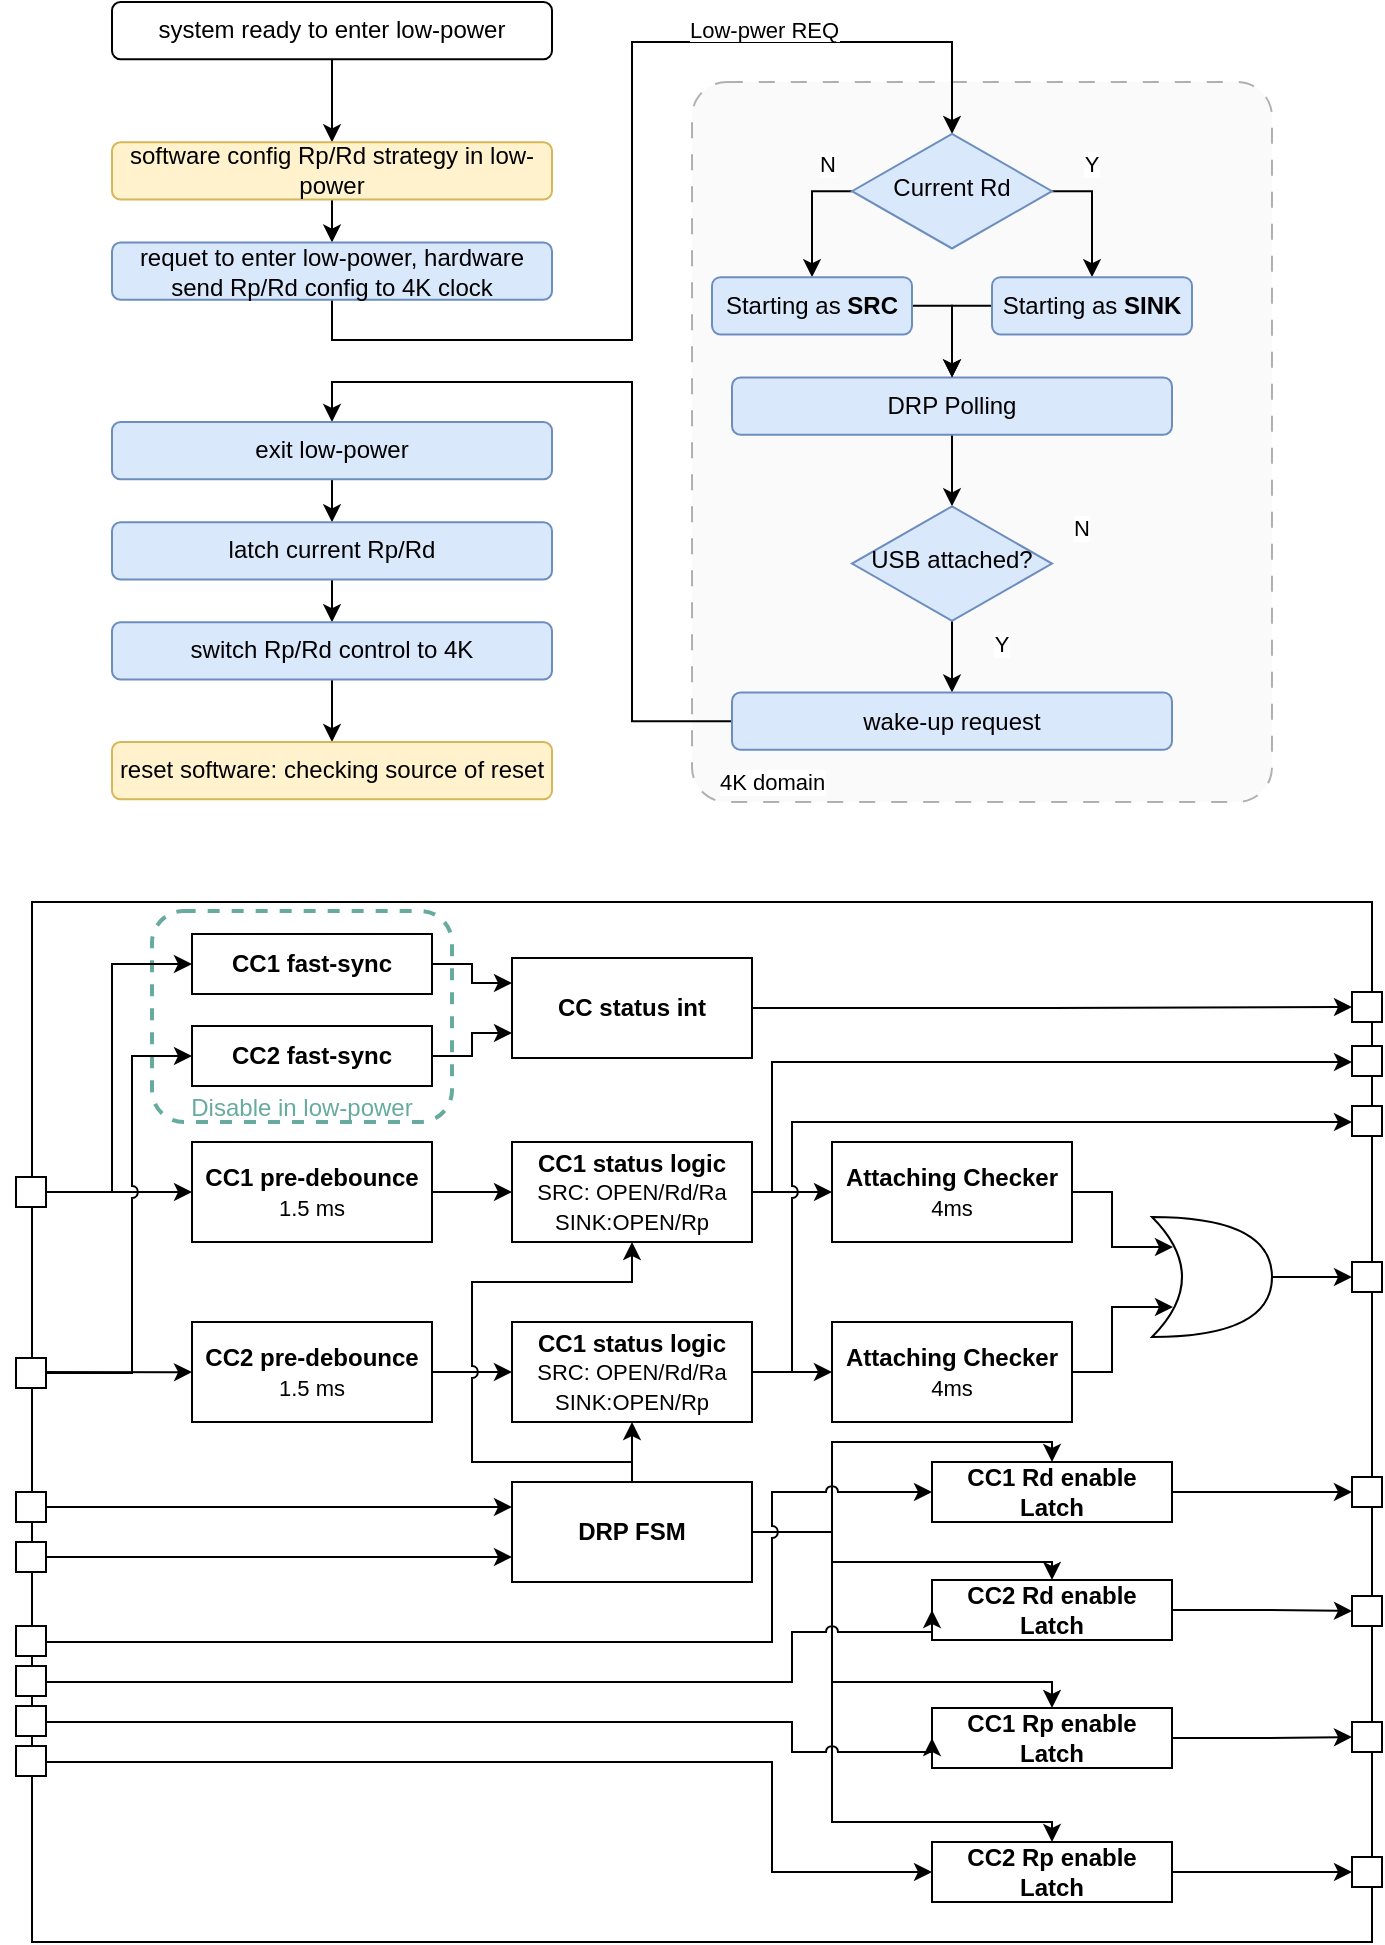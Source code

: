 <mxfile version="28.1.1">
  <diagram id="C5RBs43oDa-KdzZeNtuy" name="Page-1">
    <mxGraphModel dx="1097" dy="658" grid="1" gridSize="10" guides="1" tooltips="1" connect="1" arrows="1" fold="1" page="1" pageScale="1" pageWidth="827" pageHeight="1169" math="0" shadow="0">
      <root>
        <mxCell id="WIyWlLk6GJQsqaUBKTNV-0" />
        <mxCell id="WIyWlLk6GJQsqaUBKTNV-1" parent="WIyWlLk6GJQsqaUBKTNV-0" />
        <mxCell id="k-OjUfjaWByeUFr5w0yE-61" value="" style="rounded=0;whiteSpace=wrap;html=1;" vertex="1" parent="WIyWlLk6GJQsqaUBKTNV-1">
          <mxGeometry x="120" y="550" width="670" height="520" as="geometry" />
        </mxCell>
        <mxCell id="k-OjUfjaWByeUFr5w0yE-98" value="" style="rounded=1;whiteSpace=wrap;html=1;dashed=1;strokeColor=#67AB9F;fontColor=#67AB9F;strokeWidth=2;" vertex="1" parent="WIyWlLk6GJQsqaUBKTNV-1">
          <mxGeometry x="180" y="554.5" width="150" height="105.5" as="geometry" />
        </mxCell>
        <mxCell id="vN00l0qTzNNKVDD8UDj6-46" value="" style="rounded=1;whiteSpace=wrap;html=1;fontFamily=Helvetica;fontSize=11;labelBackgroundColor=default;arcSize=6;dashed=1;dashPattern=8 8;fillColor=#f5f5f5;strokeColor=#666666;fontColor=#333333;opacity=50;" parent="WIyWlLk6GJQsqaUBKTNV-1" vertex="1">
          <mxGeometry x="450" y="140" width="290" height="360" as="geometry" />
        </mxCell>
        <mxCell id="k-OjUfjaWByeUFr5w0yE-106" style="edgeStyle=orthogonalEdgeStyle;rounded=0;orthogonalLoop=1;jettySize=auto;html=1;exitX=0.5;exitY=1;exitDx=0;exitDy=0;entryX=0.5;entryY=0;entryDx=0;entryDy=0;" edge="1" parent="WIyWlLk6GJQsqaUBKTNV-1" source="WIyWlLk6GJQsqaUBKTNV-3" target="vN00l0qTzNNKVDD8UDj6-0">
          <mxGeometry relative="1" as="geometry" />
        </mxCell>
        <mxCell id="WIyWlLk6GJQsqaUBKTNV-3" value="system ready to enter low-power" style="rounded=1;whiteSpace=wrap;html=1;fontSize=12;glass=0;strokeWidth=1;shadow=0;" parent="WIyWlLk6GJQsqaUBKTNV-1" vertex="1">
          <mxGeometry x="160" y="100" width="220" height="28.649" as="geometry" />
        </mxCell>
        <mxCell id="k-OjUfjaWByeUFr5w0yE-107" style="edgeStyle=orthogonalEdgeStyle;rounded=0;orthogonalLoop=1;jettySize=auto;html=1;exitX=0.5;exitY=1;exitDx=0;exitDy=0;" edge="1" parent="WIyWlLk6GJQsqaUBKTNV-1" source="vN00l0qTzNNKVDD8UDj6-0" target="vN00l0qTzNNKVDD8UDj6-1">
          <mxGeometry relative="1" as="geometry" />
        </mxCell>
        <mxCell id="vN00l0qTzNNKVDD8UDj6-0" value="&lt;div&gt;software config Rp/Rd strategy in low-power&lt;/div&gt;" style="rounded=1;whiteSpace=wrap;html=1;fontSize=12;glass=0;strokeWidth=1;shadow=0;fillColor=#fff2cc;strokeColor=#d6b656;" parent="WIyWlLk6GJQsqaUBKTNV-1" vertex="1">
          <mxGeometry x="160" y="170.135" width="220" height="28.649" as="geometry" />
        </mxCell>
        <mxCell id="k-OjUfjaWByeUFr5w0yE-115" style="edgeStyle=orthogonalEdgeStyle;rounded=0;orthogonalLoop=1;jettySize=auto;html=1;exitX=0.5;exitY=1;exitDx=0;exitDy=0;entryX=0.5;entryY=0;entryDx=0;entryDy=0;" edge="1" parent="WIyWlLk6GJQsqaUBKTNV-1" source="vN00l0qTzNNKVDD8UDj6-1" target="k-OjUfjaWByeUFr5w0yE-0">
          <mxGeometry relative="1" as="geometry">
            <Array as="points">
              <mxPoint x="270" y="269" />
              <mxPoint x="420" y="269" />
              <mxPoint x="420" y="120" />
              <mxPoint x="580" y="120" />
            </Array>
          </mxGeometry>
        </mxCell>
        <mxCell id="vN00l0qTzNNKVDD8UDj6-1" value="&lt;div&gt;requet to enter low-power, hardware&lt;/div&gt;&lt;div&gt;send Rp/Rd config to 4K clock&lt;/div&gt;" style="rounded=1;whiteSpace=wrap;html=1;fontSize=12;glass=0;strokeWidth=1;shadow=0;fillColor=#dae8fc;strokeColor=#6c8ebf;" parent="WIyWlLk6GJQsqaUBKTNV-1" vertex="1">
          <mxGeometry x="160" y="220.27" width="220" height="28.649" as="geometry" />
        </mxCell>
        <mxCell id="k-OjUfjaWByeUFr5w0yE-108" style="edgeStyle=orthogonalEdgeStyle;rounded=0;orthogonalLoop=1;jettySize=auto;html=1;exitX=0.5;exitY=1;exitDx=0;exitDy=0;entryX=0.5;entryY=0;entryDx=0;entryDy=0;" edge="1" parent="WIyWlLk6GJQsqaUBKTNV-1" source="vN00l0qTzNNKVDD8UDj6-14" target="vN00l0qTzNNKVDD8UDj6-20">
          <mxGeometry relative="1" as="geometry" />
        </mxCell>
        <mxCell id="vN00l0qTzNNKVDD8UDj6-14" value="&lt;div&gt;DRP Polling&lt;/div&gt;" style="rounded=1;whiteSpace=wrap;html=1;fontSize=12;glass=0;strokeWidth=1;shadow=0;fillColor=#dae8fc;strokeColor=#6c8ebf;" parent="WIyWlLk6GJQsqaUBKTNV-1" vertex="1">
          <mxGeometry x="470" y="287.703" width="220" height="28.649" as="geometry" />
        </mxCell>
        <mxCell id="k-OjUfjaWByeUFr5w0yE-109" style="edgeStyle=orthogonalEdgeStyle;rounded=0;orthogonalLoop=1;jettySize=auto;html=1;exitX=0.5;exitY=1;exitDx=0;exitDy=0;" edge="1" parent="WIyWlLk6GJQsqaUBKTNV-1" source="vN00l0qTzNNKVDD8UDj6-20" target="vN00l0qTzNNKVDD8UDj6-29">
          <mxGeometry relative="1" as="geometry" />
        </mxCell>
        <mxCell id="vN00l0qTzNNKVDD8UDj6-20" value="USB attached?" style="rhombus;whiteSpace=wrap;html=1;shadow=0;fontFamily=Helvetica;fontSize=12;align=center;strokeWidth=1;spacing=6;spacingTop=-4;fillColor=#dae8fc;strokeColor=#6c8ebf;" parent="WIyWlLk6GJQsqaUBKTNV-1" vertex="1">
          <mxGeometry x="530" y="352.162" width="100" height="57.297" as="geometry" />
        </mxCell>
        <mxCell id="vN00l0qTzNNKVDD8UDj6-27" value="N" style="text;html=1;align=center;verticalAlign=middle;whiteSpace=wrap;rounded=0;fontFamily=Helvetica;fontSize=11;fontColor=default;labelBackgroundColor=default;" parent="WIyWlLk6GJQsqaUBKTNV-1" vertex="1">
          <mxGeometry x="630" y="352.164" width="30" height="21.486" as="geometry" />
        </mxCell>
        <mxCell id="vN00l0qTzNNKVDD8UDj6-28" value="Y" style="text;html=1;align=center;verticalAlign=middle;whiteSpace=wrap;rounded=0;fontFamily=Helvetica;fontSize=11;fontColor=default;labelBackgroundColor=default;" parent="WIyWlLk6GJQsqaUBKTNV-1" vertex="1">
          <mxGeometry x="590" y="410.109" width="30" height="21.486" as="geometry" />
        </mxCell>
        <mxCell id="k-OjUfjaWByeUFr5w0yE-116" style="edgeStyle=orthogonalEdgeStyle;rounded=0;orthogonalLoop=1;jettySize=auto;html=1;exitX=0;exitY=0.5;exitDx=0;exitDy=0;entryX=0.5;entryY=0;entryDx=0;entryDy=0;" edge="1" parent="WIyWlLk6GJQsqaUBKTNV-1" source="vN00l0qTzNNKVDD8UDj6-29" target="vN00l0qTzNNKVDD8UDj6-32">
          <mxGeometry relative="1" as="geometry">
            <Array as="points">
              <mxPoint x="420" y="460" />
              <mxPoint x="420" y="290" />
              <mxPoint x="270" y="290" />
            </Array>
          </mxGeometry>
        </mxCell>
        <mxCell id="vN00l0qTzNNKVDD8UDj6-29" value="wake-up request" style="rounded=1;whiteSpace=wrap;html=1;fontSize=12;glass=0;strokeWidth=1;shadow=0;fillColor=#dae8fc;strokeColor=#6c8ebf;" parent="WIyWlLk6GJQsqaUBKTNV-1" vertex="1">
          <mxGeometry x="470" y="445.27" width="220" height="28.649" as="geometry" />
        </mxCell>
        <mxCell id="k-OjUfjaWByeUFr5w0yE-104" style="edgeStyle=orthogonalEdgeStyle;rounded=0;orthogonalLoop=1;jettySize=auto;html=1;exitX=0.5;exitY=1;exitDx=0;exitDy=0;entryX=0.5;entryY=0;entryDx=0;entryDy=0;" edge="1" parent="WIyWlLk6GJQsqaUBKTNV-1" source="vN00l0qTzNNKVDD8UDj6-32" target="vN00l0qTzNNKVDD8UDj6-38">
          <mxGeometry relative="1" as="geometry" />
        </mxCell>
        <mxCell id="vN00l0qTzNNKVDD8UDj6-32" value="&lt;div&gt;exit low-power&lt;/div&gt;" style="rounded=1;whiteSpace=wrap;html=1;fontSize=12;glass=0;strokeWidth=1;shadow=0;fillColor=#dae8fc;strokeColor=#6c8ebf;" parent="WIyWlLk6GJQsqaUBKTNV-1" vertex="1">
          <mxGeometry x="160" y="310.0" width="220" height="28.649" as="geometry" />
        </mxCell>
        <mxCell id="k-OjUfjaWByeUFr5w0yE-100" style="edgeStyle=orthogonalEdgeStyle;rounded=0;orthogonalLoop=1;jettySize=auto;html=1;exitX=0.5;exitY=1;exitDx=0;exitDy=0;" edge="1" parent="WIyWlLk6GJQsqaUBKTNV-1" source="vN00l0qTzNNKVDD8UDj6-38" target="vN00l0qTzNNKVDD8UDj6-40">
          <mxGeometry relative="1" as="geometry" />
        </mxCell>
        <mxCell id="vN00l0qTzNNKVDD8UDj6-38" value="latch current Rp/Rd" style="rounded=1;whiteSpace=wrap;html=1;fontSize=12;glass=0;strokeWidth=1;shadow=0;fillColor=#dae8fc;strokeColor=#6c8ebf;" parent="WIyWlLk6GJQsqaUBKTNV-1" vertex="1">
          <mxGeometry x="160" y="360.135" width="220" height="28.649" as="geometry" />
        </mxCell>
        <mxCell id="k-OjUfjaWByeUFr5w0yE-105" style="edgeStyle=orthogonalEdgeStyle;rounded=0;orthogonalLoop=1;jettySize=auto;html=1;exitX=0.5;exitY=1;exitDx=0;exitDy=0;" edge="1" parent="WIyWlLk6GJQsqaUBKTNV-1" source="vN00l0qTzNNKVDD8UDj6-40" target="vN00l0qTzNNKVDD8UDj6-43">
          <mxGeometry relative="1" as="geometry" />
        </mxCell>
        <mxCell id="vN00l0qTzNNKVDD8UDj6-40" value="&lt;div&gt;switch Rp/Rd control to 4K&lt;/div&gt;" style="rounded=1;whiteSpace=wrap;html=1;fontSize=12;glass=0;strokeWidth=1;shadow=0;fillColor=#dae8fc;strokeColor=#6c8ebf;" parent="WIyWlLk6GJQsqaUBKTNV-1" vertex="1">
          <mxGeometry x="160" y="410.108" width="220" height="28.649" as="geometry" />
        </mxCell>
        <mxCell id="vN00l0qTzNNKVDD8UDj6-43" value="&lt;div&gt;reset software: checking source of reset&lt;/div&gt;" style="rounded=1;whiteSpace=wrap;html=1;fontSize=12;glass=0;strokeWidth=1;shadow=0;fillColor=#fff2cc;strokeColor=#d6b656;" parent="WIyWlLk6GJQsqaUBKTNV-1" vertex="1">
          <mxGeometry x="160" y="470.001" width="220" height="28.649" as="geometry" />
        </mxCell>
        <mxCell id="vN00l0qTzNNKVDD8UDj6-47" value="4K domain" style="text;html=1;align=left;verticalAlign=middle;whiteSpace=wrap;rounded=0;fontFamily=Helvetica;fontSize=11;fontColor=default;labelBackgroundColor=default;" parent="WIyWlLk6GJQsqaUBKTNV-1" vertex="1">
          <mxGeometry x="462" y="482.514" width="80" height="14.324" as="geometry" />
        </mxCell>
        <mxCell id="k-OjUfjaWByeUFr5w0yE-113" style="edgeStyle=orthogonalEdgeStyle;rounded=0;orthogonalLoop=1;jettySize=auto;html=1;exitX=0;exitY=0.5;exitDx=0;exitDy=0;entryX=0.5;entryY=0;entryDx=0;entryDy=0;" edge="1" parent="WIyWlLk6GJQsqaUBKTNV-1" source="k-OjUfjaWByeUFr5w0yE-0" target="k-OjUfjaWByeUFr5w0yE-1">
          <mxGeometry relative="1" as="geometry" />
        </mxCell>
        <mxCell id="k-OjUfjaWByeUFr5w0yE-114" style="edgeStyle=orthogonalEdgeStyle;rounded=0;orthogonalLoop=1;jettySize=auto;html=1;exitX=1;exitY=0.5;exitDx=0;exitDy=0;entryX=0.5;entryY=0;entryDx=0;entryDy=0;" edge="1" parent="WIyWlLk6GJQsqaUBKTNV-1" source="k-OjUfjaWByeUFr5w0yE-0" target="k-OjUfjaWByeUFr5w0yE-2">
          <mxGeometry relative="1" as="geometry" />
        </mxCell>
        <mxCell id="k-OjUfjaWByeUFr5w0yE-0" value="Current Rd" style="rhombus;whiteSpace=wrap;html=1;shadow=0;fontFamily=Helvetica;fontSize=12;align=center;strokeWidth=1;spacing=6;spacingTop=-4;fillColor=#dae8fc;strokeColor=#6c8ebf;" vertex="1" parent="WIyWlLk6GJQsqaUBKTNV-1">
          <mxGeometry x="530" y="165.942" width="100" height="57.297" as="geometry" />
        </mxCell>
        <mxCell id="k-OjUfjaWByeUFr5w0yE-110" style="edgeStyle=orthogonalEdgeStyle;rounded=0;orthogonalLoop=1;jettySize=auto;html=1;exitX=1;exitY=0.5;exitDx=0;exitDy=0;entryX=0.5;entryY=0;entryDx=0;entryDy=0;" edge="1" parent="WIyWlLk6GJQsqaUBKTNV-1" source="k-OjUfjaWByeUFr5w0yE-1" target="vN00l0qTzNNKVDD8UDj6-14">
          <mxGeometry relative="1" as="geometry" />
        </mxCell>
        <mxCell id="k-OjUfjaWByeUFr5w0yE-1" value="&lt;div&gt;Starting as&amp;nbsp;&lt;b&gt;SRC&lt;/b&gt;&lt;/div&gt;" style="rounded=1;whiteSpace=wrap;html=1;fontSize=12;glass=0;strokeWidth=1;shadow=0;fillColor=#dae8fc;strokeColor=#6c8ebf;" vertex="1" parent="WIyWlLk6GJQsqaUBKTNV-1">
          <mxGeometry x="460" y="237.57" width="100" height="28.65" as="geometry" />
        </mxCell>
        <mxCell id="k-OjUfjaWByeUFr5w0yE-112" style="edgeStyle=orthogonalEdgeStyle;rounded=0;orthogonalLoop=1;jettySize=auto;html=1;exitX=0;exitY=0.5;exitDx=0;exitDy=0;entryX=0.5;entryY=0;entryDx=0;entryDy=0;" edge="1" parent="WIyWlLk6GJQsqaUBKTNV-1" source="k-OjUfjaWByeUFr5w0yE-2" target="vN00l0qTzNNKVDD8UDj6-14">
          <mxGeometry relative="1" as="geometry" />
        </mxCell>
        <mxCell id="k-OjUfjaWByeUFr5w0yE-2" value="&lt;div&gt;Starting as&amp;nbsp;&lt;b&gt;SINK&lt;/b&gt;&lt;/div&gt;" style="rounded=1;whiteSpace=wrap;html=1;fontSize=12;glass=0;strokeWidth=1;shadow=0;fillColor=#dae8fc;strokeColor=#6c8ebf;" vertex="1" parent="WIyWlLk6GJQsqaUBKTNV-1">
          <mxGeometry x="600" y="237.57" width="100" height="28.65" as="geometry" />
        </mxCell>
        <mxCell id="k-OjUfjaWByeUFr5w0yE-5" value="Y" style="text;html=1;align=center;verticalAlign=middle;whiteSpace=wrap;rounded=0;fontFamily=Helvetica;fontSize=11;fontColor=default;labelBackgroundColor=default;" vertex="1" parent="WIyWlLk6GJQsqaUBKTNV-1">
          <mxGeometry x="635" y="170.004" width="30" height="21.486" as="geometry" />
        </mxCell>
        <mxCell id="k-OjUfjaWByeUFr5w0yE-6" value="N" style="text;html=1;align=center;verticalAlign=middle;whiteSpace=wrap;rounded=0;fontFamily=Helvetica;fontSize=11;fontColor=default;labelBackgroundColor=default;" vertex="1" parent="WIyWlLk6GJQsqaUBKTNV-1">
          <mxGeometry x="503" y="170.004" width="30" height="21.486" as="geometry" />
        </mxCell>
        <mxCell id="k-OjUfjaWByeUFr5w0yE-12" value="&lt;span style=&quot;color: rgb(0, 0, 0); font-family: Helvetica; font-size: 11px; font-style: normal; font-variant-ligatures: normal; font-variant-caps: normal; font-weight: 400; letter-spacing: normal; orphans: 2; text-align: center; text-indent: 0px; text-transform: none; widows: 2; word-spacing: 0px; -webkit-text-stroke-width: 0px; white-space: nowrap; background-color: rgb(255, 255, 255); text-decoration-thickness: initial; text-decoration-style: initial; text-decoration-color: initial; display: inline !important; float: none;&quot;&gt;Low-pwer REQ&lt;/span&gt;" style="text;whiteSpace=wrap;html=1;" vertex="1" parent="WIyWlLk6GJQsqaUBKTNV-1">
          <mxGeometry x="447" y="100.0" width="110" height="21.35" as="geometry" />
        </mxCell>
        <mxCell id="k-OjUfjaWByeUFr5w0yE-22" style="edgeStyle=orthogonalEdgeStyle;rounded=0;orthogonalLoop=1;jettySize=auto;html=1;exitX=1;exitY=0.5;exitDx=0;exitDy=0;entryX=0;entryY=0.5;entryDx=0;entryDy=0;" edge="1" parent="WIyWlLk6GJQsqaUBKTNV-1" source="k-OjUfjaWByeUFr5w0yE-13" target="k-OjUfjaWByeUFr5w0yE-15">
          <mxGeometry relative="1" as="geometry" />
        </mxCell>
        <mxCell id="k-OjUfjaWByeUFr5w0yE-13" value="&lt;div&gt;&lt;b&gt;CC1 pre-debounce&lt;/b&gt;&lt;/div&gt;&lt;div&gt;&lt;font style=&quot;font-size: 11px;&quot;&gt;1.5 ms&lt;/font&gt;&lt;/div&gt;" style="rounded=0;whiteSpace=wrap;html=1;" vertex="1" parent="WIyWlLk6GJQsqaUBKTNV-1">
          <mxGeometry x="200" y="670" width="120" height="50" as="geometry" />
        </mxCell>
        <mxCell id="k-OjUfjaWByeUFr5w0yE-24" style="edgeStyle=orthogonalEdgeStyle;rounded=0;orthogonalLoop=1;jettySize=auto;html=1;exitX=1;exitY=0.5;exitDx=0;exitDy=0;entryX=0;entryY=0.5;entryDx=0;entryDy=0;" edge="1" parent="WIyWlLk6GJQsqaUBKTNV-1" source="k-OjUfjaWByeUFr5w0yE-15" target="k-OjUfjaWByeUFr5w0yE-17">
          <mxGeometry relative="1" as="geometry" />
        </mxCell>
        <mxCell id="k-OjUfjaWByeUFr5w0yE-36" style="edgeStyle=orthogonalEdgeStyle;rounded=0;orthogonalLoop=1;jettySize=auto;html=1;exitX=1;exitY=0.5;exitDx=0;exitDy=0;entryX=0;entryY=0.5;entryDx=0;entryDy=0;" edge="1" parent="WIyWlLk6GJQsqaUBKTNV-1" source="k-OjUfjaWByeUFr5w0yE-15" target="k-OjUfjaWByeUFr5w0yE-94">
          <mxGeometry relative="1" as="geometry">
            <mxPoint x="690.5" y="615" as="targetPoint" />
            <Array as="points">
              <mxPoint x="490" y="695" />
              <mxPoint x="490" y="630" />
              <mxPoint x="780" y="630" />
            </Array>
          </mxGeometry>
        </mxCell>
        <mxCell id="k-OjUfjaWByeUFr5w0yE-15" value="&lt;b&gt;CC1 status logic&lt;/b&gt;&lt;div&gt;&lt;font style=&quot;font-size: 11px;&quot;&gt;SRC: OPEN/Rd/Ra&lt;/font&gt;&lt;/div&gt;&lt;div&gt;&lt;font style=&quot;font-size: 11px;&quot;&gt;SINK:OPEN/Rp&lt;/font&gt;&lt;/div&gt;" style="rounded=0;whiteSpace=wrap;html=1;" vertex="1" parent="WIyWlLk6GJQsqaUBKTNV-1">
          <mxGeometry x="360" y="670" width="120" height="50" as="geometry" />
        </mxCell>
        <mxCell id="k-OjUfjaWByeUFr5w0yE-17" value="&lt;div&gt;&lt;span style=&quot;background-color: transparent; color: light-dark(rgb(0, 0, 0), rgb(255, 255, 255));&quot;&gt;&lt;b&gt;Attaching Checker&lt;/b&gt;&lt;/span&gt;&lt;/div&gt;&lt;div&gt;&lt;span style=&quot;background-color: transparent; color: light-dark(rgb(0, 0, 0), rgb(255, 255, 255));&quot;&gt;&lt;font style=&quot;font-size: 11px;&quot;&gt;4ms&lt;/font&gt;&lt;/span&gt;&lt;/div&gt;" style="rounded=0;whiteSpace=wrap;html=1;" vertex="1" parent="WIyWlLk6GJQsqaUBKTNV-1">
          <mxGeometry x="520" y="670" width="120" height="50" as="geometry" />
        </mxCell>
        <mxCell id="k-OjUfjaWByeUFr5w0yE-35" style="edgeStyle=orthogonalEdgeStyle;rounded=0;orthogonalLoop=1;jettySize=auto;html=1;exitX=1;exitY=0.5;exitDx=0;exitDy=0;exitPerimeter=0;entryX=0;entryY=0.5;entryDx=0;entryDy=0;" edge="1" parent="WIyWlLk6GJQsqaUBKTNV-1" source="k-OjUfjaWByeUFr5w0yE-18" target="k-OjUfjaWByeUFr5w0yE-77">
          <mxGeometry relative="1" as="geometry">
            <mxPoint x="790" y="740" as="targetPoint" />
          </mxGeometry>
        </mxCell>
        <mxCell id="k-OjUfjaWByeUFr5w0yE-18" value="" style="shape=xor;whiteSpace=wrap;html=1;" vertex="1" parent="WIyWlLk6GJQsqaUBKTNV-1">
          <mxGeometry x="680" y="707.5" width="60" height="60" as="geometry" />
        </mxCell>
        <mxCell id="k-OjUfjaWByeUFr5w0yE-23" style="edgeStyle=orthogonalEdgeStyle;rounded=0;orthogonalLoop=1;jettySize=auto;html=1;exitX=1;exitY=0.5;exitDx=0;exitDy=0;entryX=0;entryY=0.5;entryDx=0;entryDy=0;" edge="1" parent="WIyWlLk6GJQsqaUBKTNV-1" source="k-OjUfjaWByeUFr5w0yE-19" target="k-OjUfjaWByeUFr5w0yE-20">
          <mxGeometry relative="1" as="geometry" />
        </mxCell>
        <mxCell id="k-OjUfjaWByeUFr5w0yE-19" value="&lt;div&gt;&lt;b&gt;CC2 pre-debounce&lt;/b&gt;&lt;/div&gt;&lt;div&gt;&lt;font style=&quot;font-size: 11px;&quot;&gt;1.5 ms&lt;/font&gt;&lt;/div&gt;" style="rounded=0;whiteSpace=wrap;html=1;" vertex="1" parent="WIyWlLk6GJQsqaUBKTNV-1">
          <mxGeometry x="200" y="760" width="120" height="50" as="geometry" />
        </mxCell>
        <mxCell id="k-OjUfjaWByeUFr5w0yE-25" style="edgeStyle=orthogonalEdgeStyle;rounded=0;orthogonalLoop=1;jettySize=auto;html=1;exitX=1;exitY=0.5;exitDx=0;exitDy=0;entryX=0;entryY=0.5;entryDx=0;entryDy=0;" edge="1" parent="WIyWlLk6GJQsqaUBKTNV-1" source="k-OjUfjaWByeUFr5w0yE-20" target="k-OjUfjaWByeUFr5w0yE-21">
          <mxGeometry relative="1" as="geometry" />
        </mxCell>
        <mxCell id="k-OjUfjaWByeUFr5w0yE-20" value="&lt;b&gt;CC1 status logic&lt;/b&gt;&lt;div&gt;&lt;font style=&quot;font-size: 11px;&quot;&gt;SRC: OPEN/Rd/Ra&lt;/font&gt;&lt;/div&gt;&lt;div&gt;&lt;font style=&quot;font-size: 11px;&quot;&gt;SINK:OPEN/Rp&lt;/font&gt;&lt;/div&gt;" style="rounded=0;whiteSpace=wrap;html=1;" vertex="1" parent="WIyWlLk6GJQsqaUBKTNV-1">
          <mxGeometry x="360" y="760" width="120" height="50" as="geometry" />
        </mxCell>
        <mxCell id="k-OjUfjaWByeUFr5w0yE-21" value="&lt;div&gt;&lt;span style=&quot;background-color: transparent; color: light-dark(rgb(0, 0, 0), rgb(255, 255, 255));&quot;&gt;&lt;b&gt;Attaching Checker&lt;/b&gt;&lt;/span&gt;&lt;/div&gt;&lt;div&gt;&lt;span style=&quot;background-color: transparent; color: light-dark(rgb(0, 0, 0), rgb(255, 255, 255));&quot;&gt;&lt;font style=&quot;font-size: 11px;&quot;&gt;4ms&lt;/font&gt;&lt;/span&gt;&lt;/div&gt;" style="rounded=0;whiteSpace=wrap;html=1;" vertex="1" parent="WIyWlLk6GJQsqaUBKTNV-1">
          <mxGeometry x="520" y="760" width="120" height="50" as="geometry" />
        </mxCell>
        <mxCell id="k-OjUfjaWByeUFr5w0yE-26" style="edgeStyle=orthogonalEdgeStyle;rounded=0;orthogonalLoop=1;jettySize=auto;html=1;exitX=1;exitY=0.5;exitDx=0;exitDy=0;entryX=0.175;entryY=0.75;entryDx=0;entryDy=0;entryPerimeter=0;" edge="1" parent="WIyWlLk6GJQsqaUBKTNV-1" source="k-OjUfjaWByeUFr5w0yE-21" target="k-OjUfjaWByeUFr5w0yE-18">
          <mxGeometry relative="1" as="geometry" />
        </mxCell>
        <mxCell id="k-OjUfjaWByeUFr5w0yE-27" style="edgeStyle=orthogonalEdgeStyle;rounded=0;orthogonalLoop=1;jettySize=auto;html=1;exitX=1;exitY=0.5;exitDx=0;exitDy=0;entryX=0.175;entryY=0.25;entryDx=0;entryDy=0;entryPerimeter=0;" edge="1" parent="WIyWlLk6GJQsqaUBKTNV-1" source="k-OjUfjaWByeUFr5w0yE-17" target="k-OjUfjaWByeUFr5w0yE-18">
          <mxGeometry relative="1" as="geometry" />
        </mxCell>
        <mxCell id="k-OjUfjaWByeUFr5w0yE-30" style="edgeStyle=orthogonalEdgeStyle;rounded=0;orthogonalLoop=1;jettySize=auto;html=1;exitX=0.5;exitY=0;exitDx=0;exitDy=0;entryX=0.5;entryY=1;entryDx=0;entryDy=0;" edge="1" parent="WIyWlLk6GJQsqaUBKTNV-1" source="k-OjUfjaWByeUFr5w0yE-29" target="k-OjUfjaWByeUFr5w0yE-20">
          <mxGeometry relative="1" as="geometry" />
        </mxCell>
        <mxCell id="k-OjUfjaWByeUFr5w0yE-31" style="edgeStyle=orthogonalEdgeStyle;rounded=0;orthogonalLoop=1;jettySize=auto;html=1;exitX=0.5;exitY=0;exitDx=0;exitDy=0;entryX=0.5;entryY=1;entryDx=0;entryDy=0;jumpStyle=arc;" edge="1" parent="WIyWlLk6GJQsqaUBKTNV-1" source="k-OjUfjaWByeUFr5w0yE-29" target="k-OjUfjaWByeUFr5w0yE-15">
          <mxGeometry relative="1" as="geometry">
            <Array as="points">
              <mxPoint x="420" y="830" />
              <mxPoint x="340" y="830" />
              <mxPoint x="340" y="740" />
              <mxPoint x="420" y="740" />
            </Array>
          </mxGeometry>
        </mxCell>
        <mxCell id="k-OjUfjaWByeUFr5w0yE-33" style="edgeStyle=orthogonalEdgeStyle;rounded=0;orthogonalLoop=1;jettySize=auto;html=1;exitX=1;exitY=0.5;exitDx=0;exitDy=0;entryX=0.5;entryY=0;entryDx=0;entryDy=0;" edge="1" parent="WIyWlLk6GJQsqaUBKTNV-1" source="k-OjUfjaWByeUFr5w0yE-29" target="k-OjUfjaWByeUFr5w0yE-44">
          <mxGeometry relative="1" as="geometry">
            <mxPoint x="520" y="865" as="targetPoint" />
            <Array as="points">
              <mxPoint x="520" y="865" />
              <mxPoint x="520" y="820" />
              <mxPoint x="630" y="820" />
            </Array>
          </mxGeometry>
        </mxCell>
        <mxCell id="k-OjUfjaWByeUFr5w0yE-45" style="edgeStyle=orthogonalEdgeStyle;rounded=0;orthogonalLoop=1;jettySize=auto;html=1;exitX=1;exitY=0.5;exitDx=0;exitDy=0;entryX=0.5;entryY=0;entryDx=0;entryDy=0;" edge="1" parent="WIyWlLk6GJQsqaUBKTNV-1" source="k-OjUfjaWByeUFr5w0yE-29" target="k-OjUfjaWByeUFr5w0yE-41">
          <mxGeometry relative="1" as="geometry">
            <Array as="points">
              <mxPoint x="520" y="865" />
              <mxPoint x="520" y="880" />
              <mxPoint x="630" y="880" />
            </Array>
          </mxGeometry>
        </mxCell>
        <mxCell id="k-OjUfjaWByeUFr5w0yE-29" value="DRP FSM" style="rounded=0;whiteSpace=wrap;html=1;fontStyle=1" vertex="1" parent="WIyWlLk6GJQsqaUBKTNV-1">
          <mxGeometry x="360" y="840" width="120" height="50" as="geometry" />
        </mxCell>
        <mxCell id="k-OjUfjaWByeUFr5w0yE-84" style="edgeStyle=orthogonalEdgeStyle;rounded=0;orthogonalLoop=1;jettySize=auto;html=1;exitX=1;exitY=0.5;exitDx=0;exitDy=0;entryX=0;entryY=0.5;entryDx=0;entryDy=0;" edge="1" parent="WIyWlLk6GJQsqaUBKTNV-1" source="k-OjUfjaWByeUFr5w0yE-41" target="k-OjUfjaWByeUFr5w0yE-80">
          <mxGeometry relative="1" as="geometry" />
        </mxCell>
        <mxCell id="k-OjUfjaWByeUFr5w0yE-41" value="CC2 Rd enable&lt;div&gt;Latch&lt;/div&gt;" style="rounded=0;whiteSpace=wrap;html=1;fontStyle=1" vertex="1" parent="WIyWlLk6GJQsqaUBKTNV-1">
          <mxGeometry x="570" y="889" width="120" height="30" as="geometry" />
        </mxCell>
        <mxCell id="k-OjUfjaWByeUFr5w0yE-85" style="edgeStyle=orthogonalEdgeStyle;rounded=0;orthogonalLoop=1;jettySize=auto;html=1;exitX=1;exitY=0.5;exitDx=0;exitDy=0;entryX=0;entryY=0.5;entryDx=0;entryDy=0;" edge="1" parent="WIyWlLk6GJQsqaUBKTNV-1" source="k-OjUfjaWByeUFr5w0yE-42" target="k-OjUfjaWByeUFr5w0yE-81">
          <mxGeometry relative="1" as="geometry" />
        </mxCell>
        <mxCell id="k-OjUfjaWByeUFr5w0yE-42" value="CC1 Rp enable&lt;div&gt;Latch&lt;/div&gt;" style="rounded=0;whiteSpace=wrap;html=1;fontStyle=1" vertex="1" parent="WIyWlLk6GJQsqaUBKTNV-1">
          <mxGeometry x="570" y="953" width="120" height="30" as="geometry" />
        </mxCell>
        <mxCell id="k-OjUfjaWByeUFr5w0yE-86" style="edgeStyle=orthogonalEdgeStyle;rounded=0;orthogonalLoop=1;jettySize=auto;html=1;exitX=1;exitY=0.5;exitDx=0;exitDy=0;entryX=0;entryY=0.5;entryDx=0;entryDy=0;" edge="1" parent="WIyWlLk6GJQsqaUBKTNV-1" source="k-OjUfjaWByeUFr5w0yE-43" target="k-OjUfjaWByeUFr5w0yE-82">
          <mxGeometry relative="1" as="geometry" />
        </mxCell>
        <mxCell id="k-OjUfjaWByeUFr5w0yE-43" value="CC2 Rp enable&lt;div&gt;Latch&lt;/div&gt;" style="rounded=0;whiteSpace=wrap;html=1;fontStyle=1" vertex="1" parent="WIyWlLk6GJQsqaUBKTNV-1">
          <mxGeometry x="570" y="1020" width="120" height="30" as="geometry" />
        </mxCell>
        <mxCell id="k-OjUfjaWByeUFr5w0yE-83" style="edgeStyle=orthogonalEdgeStyle;rounded=0;orthogonalLoop=1;jettySize=auto;html=1;exitX=1;exitY=0.5;exitDx=0;exitDy=0;entryX=0;entryY=0.5;entryDx=0;entryDy=0;" edge="1" parent="WIyWlLk6GJQsqaUBKTNV-1" source="k-OjUfjaWByeUFr5w0yE-44" target="k-OjUfjaWByeUFr5w0yE-78">
          <mxGeometry relative="1" as="geometry" />
        </mxCell>
        <mxCell id="k-OjUfjaWByeUFr5w0yE-44" value="&lt;b&gt;CC1 Rd enable&lt;/b&gt;&lt;div&gt;&lt;b&gt;Latch&lt;/b&gt;&lt;/div&gt;" style="rounded=0;whiteSpace=wrap;html=1;" vertex="1" parent="WIyWlLk6GJQsqaUBKTNV-1">
          <mxGeometry x="570" y="830" width="120" height="30" as="geometry" />
        </mxCell>
        <mxCell id="k-OjUfjaWByeUFr5w0yE-46" style="edgeStyle=orthogonalEdgeStyle;rounded=0;orthogonalLoop=1;jettySize=auto;html=1;exitX=1;exitY=0.5;exitDx=0;exitDy=0;entryX=0.5;entryY=0;entryDx=0;entryDy=0;" edge="1" parent="WIyWlLk6GJQsqaUBKTNV-1" source="k-OjUfjaWByeUFr5w0yE-29" target="k-OjUfjaWByeUFr5w0yE-42">
          <mxGeometry relative="1" as="geometry">
            <mxPoint x="540" y="910" as="sourcePoint" />
            <mxPoint x="690" y="945" as="targetPoint" />
            <Array as="points">
              <mxPoint x="520" y="865" />
              <mxPoint x="520" y="940" />
              <mxPoint x="630" y="940" />
            </Array>
          </mxGeometry>
        </mxCell>
        <mxCell id="k-OjUfjaWByeUFr5w0yE-47" style="edgeStyle=orthogonalEdgeStyle;rounded=0;orthogonalLoop=1;jettySize=auto;html=1;exitX=1;exitY=0.5;exitDx=0;exitDy=0;entryX=0.5;entryY=0;entryDx=0;entryDy=0;" edge="1" parent="WIyWlLk6GJQsqaUBKTNV-1" source="k-OjUfjaWByeUFr5w0yE-29" target="k-OjUfjaWByeUFr5w0yE-43">
          <mxGeometry relative="1" as="geometry">
            <mxPoint x="510" y="930" as="sourcePoint" />
            <mxPoint x="660" y="1025" as="targetPoint" />
            <Array as="points">
              <mxPoint x="520" y="865" />
              <mxPoint x="520" y="1010" />
              <mxPoint x="630" y="1010" />
            </Array>
          </mxGeometry>
        </mxCell>
        <mxCell id="k-OjUfjaWByeUFr5w0yE-48" style="edgeStyle=orthogonalEdgeStyle;rounded=0;orthogonalLoop=1;jettySize=auto;html=1;entryX=0;entryY=0.5;entryDx=0;entryDy=0;jumpStyle=arc;" edge="1" parent="WIyWlLk6GJQsqaUBKTNV-1" target="k-OjUfjaWByeUFr5w0yE-44">
          <mxGeometry relative="1" as="geometry">
            <mxPoint x="470" y="930" as="targetPoint" />
            <mxPoint x="120" y="920" as="sourcePoint" />
            <Array as="points">
              <mxPoint x="490" y="920" />
              <mxPoint x="490" y="845" />
            </Array>
          </mxGeometry>
        </mxCell>
        <mxCell id="k-OjUfjaWByeUFr5w0yE-49" style="edgeStyle=orthogonalEdgeStyle;rounded=0;orthogonalLoop=1;jettySize=auto;html=1;entryX=0;entryY=0.5;entryDx=0;entryDy=0;jumpStyle=arc;" edge="1" parent="WIyWlLk6GJQsqaUBKTNV-1" target="k-OjUfjaWByeUFr5w0yE-41">
          <mxGeometry relative="1" as="geometry">
            <mxPoint x="570" y="930" as="targetPoint" />
            <mxPoint x="120" y="940" as="sourcePoint" />
            <Array as="points">
              <mxPoint x="500" y="940" />
              <mxPoint x="500" y="915" />
            </Array>
          </mxGeometry>
        </mxCell>
        <mxCell id="k-OjUfjaWByeUFr5w0yE-50" style="edgeStyle=orthogonalEdgeStyle;rounded=0;orthogonalLoop=1;jettySize=auto;html=1;entryX=0;entryY=0.5;entryDx=0;entryDy=0;jumpStyle=arc;" edge="1" parent="WIyWlLk6GJQsqaUBKTNV-1" target="k-OjUfjaWByeUFr5w0yE-42">
          <mxGeometry relative="1" as="geometry">
            <mxPoint x="570" y="990" as="targetPoint" />
            <mxPoint x="120" y="960" as="sourcePoint" />
            <Array as="points">
              <mxPoint x="500" y="960" />
              <mxPoint x="500" y="975" />
            </Array>
          </mxGeometry>
        </mxCell>
        <mxCell id="k-OjUfjaWByeUFr5w0yE-51" style="edgeStyle=orthogonalEdgeStyle;rounded=0;orthogonalLoop=1;jettySize=auto;html=1;entryX=0;entryY=0.5;entryDx=0;entryDy=0;jumpStyle=arc;" edge="1" parent="WIyWlLk6GJQsqaUBKTNV-1" target="k-OjUfjaWByeUFr5w0yE-43">
          <mxGeometry relative="1" as="geometry">
            <mxPoint x="760" y="995" as="targetPoint" />
            <mxPoint x="120" y="980" as="sourcePoint" />
            <Array as="points">
              <mxPoint x="490" y="980" />
              <mxPoint x="490" y="1035" />
            </Array>
          </mxGeometry>
        </mxCell>
        <mxCell id="k-OjUfjaWByeUFr5w0yE-52" style="edgeStyle=orthogonalEdgeStyle;rounded=0;orthogonalLoop=1;jettySize=auto;html=1;entryX=0;entryY=0.5;entryDx=0;entryDy=0;jumpStyle=arc;" edge="1" parent="WIyWlLk6GJQsqaUBKTNV-1" source="k-OjUfjaWByeUFr5w0yE-63" target="k-OjUfjaWByeUFr5w0yE-13">
          <mxGeometry relative="1" as="geometry">
            <mxPoint x="230" y="694.58" as="targetPoint" />
            <mxPoint x="120" y="695" as="sourcePoint" />
            <Array as="points" />
          </mxGeometry>
        </mxCell>
        <mxCell id="k-OjUfjaWByeUFr5w0yE-53" style="edgeStyle=orthogonalEdgeStyle;rounded=0;orthogonalLoop=1;jettySize=auto;html=1;entryX=0;entryY=0.5;entryDx=0;entryDy=0;jumpStyle=arc;" edge="1" parent="WIyWlLk6GJQsqaUBKTNV-1" target="k-OjUfjaWByeUFr5w0yE-19">
          <mxGeometry relative="1" as="geometry">
            <mxPoint x="200" y="784.58" as="targetPoint" />
            <mxPoint x="120" y="785" as="sourcePoint" />
            <Array as="points" />
          </mxGeometry>
        </mxCell>
        <mxCell id="k-OjUfjaWByeUFr5w0yE-55" style="edgeStyle=orthogonalEdgeStyle;rounded=0;orthogonalLoop=1;jettySize=auto;html=1;exitX=1;exitY=0.5;exitDx=0;exitDy=0;entryX=0;entryY=0.5;entryDx=0;entryDy=0;jumpStyle=arc;" edge="1" parent="WIyWlLk6GJQsqaUBKTNV-1" source="k-OjUfjaWByeUFr5w0yE-20" target="k-OjUfjaWByeUFr5w0yE-95">
          <mxGeometry relative="1" as="geometry">
            <mxPoint x="690.5" y="645" as="targetPoint" />
            <mxPoint x="520" y="730" as="sourcePoint" />
            <Array as="points">
              <mxPoint x="500" y="785" />
              <mxPoint x="500" y="660" />
              <mxPoint x="780" y="660" />
            </Array>
          </mxGeometry>
        </mxCell>
        <mxCell id="k-OjUfjaWByeUFr5w0yE-64" value="" style="edgeStyle=orthogonalEdgeStyle;rounded=0;orthogonalLoop=1;jettySize=auto;html=1;entryX=0;entryY=0.5;entryDx=0;entryDy=0;jumpStyle=arc;" edge="1" parent="WIyWlLk6GJQsqaUBKTNV-1" target="k-OjUfjaWByeUFr5w0yE-63">
          <mxGeometry relative="1" as="geometry">
            <mxPoint x="200" y="695" as="targetPoint" />
            <mxPoint x="120" y="695" as="sourcePoint" />
            <Array as="points" />
          </mxGeometry>
        </mxCell>
        <mxCell id="k-OjUfjaWByeUFr5w0yE-89" style="edgeStyle=orthogonalEdgeStyle;rounded=0;orthogonalLoop=1;jettySize=auto;html=1;exitX=1;exitY=0.5;exitDx=0;exitDy=0;entryX=0;entryY=0.5;entryDx=0;entryDy=0;jumpStyle=arc;" edge="1" parent="WIyWlLk6GJQsqaUBKTNV-1" source="k-OjUfjaWByeUFr5w0yE-63" target="k-OjUfjaWByeUFr5w0yE-87">
          <mxGeometry relative="1" as="geometry">
            <Array as="points">
              <mxPoint x="160" y="695" />
              <mxPoint x="160" y="581" />
            </Array>
          </mxGeometry>
        </mxCell>
        <mxCell id="k-OjUfjaWByeUFr5w0yE-63" value="" style="whiteSpace=wrap;html=1;aspect=fixed;" vertex="1" parent="WIyWlLk6GJQsqaUBKTNV-1">
          <mxGeometry x="112" y="687.5" width="15" height="15" as="geometry" />
        </mxCell>
        <mxCell id="k-OjUfjaWByeUFr5w0yE-90" style="edgeStyle=orthogonalEdgeStyle;rounded=0;orthogonalLoop=1;jettySize=auto;html=1;exitX=1;exitY=0.5;exitDx=0;exitDy=0;entryX=0;entryY=0.5;entryDx=0;entryDy=0;jumpStyle=arc;" edge="1" parent="WIyWlLk6GJQsqaUBKTNV-1" source="k-OjUfjaWByeUFr5w0yE-65" target="k-OjUfjaWByeUFr5w0yE-88">
          <mxGeometry relative="1" as="geometry">
            <Array as="points">
              <mxPoint x="170" y="785" />
              <mxPoint x="170" y="627" />
            </Array>
          </mxGeometry>
        </mxCell>
        <mxCell id="k-OjUfjaWByeUFr5w0yE-65" value="" style="whiteSpace=wrap;html=1;aspect=fixed;" vertex="1" parent="WIyWlLk6GJQsqaUBKTNV-1">
          <mxGeometry x="112" y="778" width="15" height="15" as="geometry" />
        </mxCell>
        <mxCell id="k-OjUfjaWByeUFr5w0yE-66" value="" style="whiteSpace=wrap;html=1;aspect=fixed;" vertex="1" parent="WIyWlLk6GJQsqaUBKTNV-1">
          <mxGeometry x="112" y="912" width="15" height="15" as="geometry" />
        </mxCell>
        <mxCell id="k-OjUfjaWByeUFr5w0yE-67" value="" style="whiteSpace=wrap;html=1;aspect=fixed;" vertex="1" parent="WIyWlLk6GJQsqaUBKTNV-1">
          <mxGeometry x="112" y="972" width="15" height="15" as="geometry" />
        </mxCell>
        <mxCell id="k-OjUfjaWByeUFr5w0yE-68" value="" style="whiteSpace=wrap;html=1;aspect=fixed;" vertex="1" parent="WIyWlLk6GJQsqaUBKTNV-1">
          <mxGeometry x="112" y="952" width="15" height="15" as="geometry" />
        </mxCell>
        <mxCell id="k-OjUfjaWByeUFr5w0yE-69" value="" style="whiteSpace=wrap;html=1;aspect=fixed;" vertex="1" parent="WIyWlLk6GJQsqaUBKTNV-1">
          <mxGeometry x="112" y="932" width="15" height="15" as="geometry" />
        </mxCell>
        <mxCell id="k-OjUfjaWByeUFr5w0yE-70" value="" style="whiteSpace=wrap;html=1;aspect=fixed;" vertex="1" parent="WIyWlLk6GJQsqaUBKTNV-1">
          <mxGeometry x="112" y="845" width="15" height="15" as="geometry" />
        </mxCell>
        <mxCell id="k-OjUfjaWByeUFr5w0yE-71" value="" style="whiteSpace=wrap;html=1;aspect=fixed;" vertex="1" parent="WIyWlLk6GJQsqaUBKTNV-1">
          <mxGeometry x="112" y="870" width="15" height="15" as="geometry" />
        </mxCell>
        <mxCell id="k-OjUfjaWByeUFr5w0yE-72" style="edgeStyle=orthogonalEdgeStyle;rounded=0;orthogonalLoop=1;jettySize=auto;html=1;entryX=0;entryY=0.25;entryDx=0;entryDy=0;jumpStyle=arc;exitX=1;exitY=0.5;exitDx=0;exitDy=0;" edge="1" parent="WIyWlLk6GJQsqaUBKTNV-1" source="k-OjUfjaWByeUFr5w0yE-70" target="k-OjUfjaWByeUFr5w0yE-29">
          <mxGeometry relative="1" as="geometry">
            <mxPoint x="660" y="910" as="targetPoint" />
            <mxPoint x="210" y="985" as="sourcePoint" />
            <Array as="points">
              <mxPoint x="290" y="853" />
              <mxPoint x="360" y="853" />
            </Array>
          </mxGeometry>
        </mxCell>
        <mxCell id="k-OjUfjaWByeUFr5w0yE-73" style="edgeStyle=orthogonalEdgeStyle;rounded=0;orthogonalLoop=1;jettySize=auto;html=1;entryX=0;entryY=0.75;entryDx=0;entryDy=0;jumpStyle=arc;exitX=1;exitY=0.5;exitDx=0;exitDy=0;" edge="1" parent="WIyWlLk6GJQsqaUBKTNV-1" source="k-OjUfjaWByeUFr5w0yE-71" target="k-OjUfjaWByeUFr5w0yE-29">
          <mxGeometry relative="1" as="geometry">
            <mxPoint x="493" y="845" as="targetPoint" />
            <mxPoint x="260" y="840" as="sourcePoint" />
            <Array as="points">
              <mxPoint x="240" y="878" />
              <mxPoint x="240" y="878" />
            </Array>
          </mxGeometry>
        </mxCell>
        <mxCell id="k-OjUfjaWByeUFr5w0yE-74" value="" style="whiteSpace=wrap;html=1;aspect=fixed;" vertex="1" parent="WIyWlLk6GJQsqaUBKTNV-1">
          <mxGeometry x="780" y="595" width="15" height="15" as="geometry" />
        </mxCell>
        <mxCell id="k-OjUfjaWByeUFr5w0yE-77" value="" style="whiteSpace=wrap;html=1;aspect=fixed;" vertex="1" parent="WIyWlLk6GJQsqaUBKTNV-1">
          <mxGeometry x="780" y="730" width="15" height="15" as="geometry" />
        </mxCell>
        <mxCell id="k-OjUfjaWByeUFr5w0yE-78" value="" style="whiteSpace=wrap;html=1;aspect=fixed;" vertex="1" parent="WIyWlLk6GJQsqaUBKTNV-1">
          <mxGeometry x="780" y="837.5" width="15" height="15" as="geometry" />
        </mxCell>
        <mxCell id="k-OjUfjaWByeUFr5w0yE-80" value="" style="whiteSpace=wrap;html=1;aspect=fixed;" vertex="1" parent="WIyWlLk6GJQsqaUBKTNV-1">
          <mxGeometry x="780" y="897" width="15" height="15" as="geometry" />
        </mxCell>
        <mxCell id="k-OjUfjaWByeUFr5w0yE-81" value="" style="whiteSpace=wrap;html=1;aspect=fixed;" vertex="1" parent="WIyWlLk6GJQsqaUBKTNV-1">
          <mxGeometry x="780" y="960" width="15" height="15" as="geometry" />
        </mxCell>
        <mxCell id="k-OjUfjaWByeUFr5w0yE-82" value="" style="whiteSpace=wrap;html=1;aspect=fixed;" vertex="1" parent="WIyWlLk6GJQsqaUBKTNV-1">
          <mxGeometry x="780" y="1027.5" width="15" height="15" as="geometry" />
        </mxCell>
        <mxCell id="k-OjUfjaWByeUFr5w0yE-92" style="edgeStyle=orthogonalEdgeStyle;rounded=0;orthogonalLoop=1;jettySize=auto;html=1;exitX=1;exitY=0.5;exitDx=0;exitDy=0;entryX=0;entryY=0.25;entryDx=0;entryDy=0;" edge="1" parent="WIyWlLk6GJQsqaUBKTNV-1" source="k-OjUfjaWByeUFr5w0yE-87" target="k-OjUfjaWByeUFr5w0yE-91">
          <mxGeometry relative="1" as="geometry" />
        </mxCell>
        <mxCell id="k-OjUfjaWByeUFr5w0yE-87" value="&lt;div&gt;&lt;b&gt;CC1&amp;nbsp;&lt;/b&gt;&lt;b style=&quot;background-color: transparent; color: light-dark(rgb(0, 0, 0), rgb(255, 255, 255));&quot;&gt;fast-sync&lt;/b&gt;&lt;/div&gt;" style="rounded=0;whiteSpace=wrap;html=1;" vertex="1" parent="WIyWlLk6GJQsqaUBKTNV-1">
          <mxGeometry x="200" y="566" width="120" height="30" as="geometry" />
        </mxCell>
        <mxCell id="k-OjUfjaWByeUFr5w0yE-93" style="edgeStyle=orthogonalEdgeStyle;rounded=0;orthogonalLoop=1;jettySize=auto;html=1;exitX=1;exitY=0.5;exitDx=0;exitDy=0;entryX=0;entryY=0.75;entryDx=0;entryDy=0;" edge="1" parent="WIyWlLk6GJQsqaUBKTNV-1" source="k-OjUfjaWByeUFr5w0yE-88" target="k-OjUfjaWByeUFr5w0yE-91">
          <mxGeometry relative="1" as="geometry" />
        </mxCell>
        <mxCell id="k-OjUfjaWByeUFr5w0yE-88" value="&lt;div&gt;&lt;b&gt;CC2 fast-sync&lt;/b&gt;&lt;/div&gt;" style="rounded=0;whiteSpace=wrap;html=1;" vertex="1" parent="WIyWlLk6GJQsqaUBKTNV-1">
          <mxGeometry x="200" y="612" width="120" height="30" as="geometry" />
        </mxCell>
        <mxCell id="k-OjUfjaWByeUFr5w0yE-97" style="edgeStyle=orthogonalEdgeStyle;rounded=0;orthogonalLoop=1;jettySize=auto;html=1;exitX=1;exitY=0.5;exitDx=0;exitDy=0;entryX=0;entryY=0.5;entryDx=0;entryDy=0;" edge="1" parent="WIyWlLk6GJQsqaUBKTNV-1" source="k-OjUfjaWByeUFr5w0yE-91" target="k-OjUfjaWByeUFr5w0yE-74">
          <mxGeometry relative="1" as="geometry" />
        </mxCell>
        <mxCell id="k-OjUfjaWByeUFr5w0yE-91" value="&lt;b&gt;CC status int&lt;/b&gt;" style="rounded=0;whiteSpace=wrap;html=1;" vertex="1" parent="WIyWlLk6GJQsqaUBKTNV-1">
          <mxGeometry x="360" y="578" width="120" height="50" as="geometry" />
        </mxCell>
        <mxCell id="k-OjUfjaWByeUFr5w0yE-94" value="" style="whiteSpace=wrap;html=1;aspect=fixed;" vertex="1" parent="WIyWlLk6GJQsqaUBKTNV-1">
          <mxGeometry x="780" y="622" width="15" height="15" as="geometry" />
        </mxCell>
        <mxCell id="k-OjUfjaWByeUFr5w0yE-95" value="" style="whiteSpace=wrap;html=1;aspect=fixed;" vertex="1" parent="WIyWlLk6GJQsqaUBKTNV-1">
          <mxGeometry x="780" y="652" width="15" height="15" as="geometry" />
        </mxCell>
        <mxCell id="k-OjUfjaWByeUFr5w0yE-99" value="Disable in low-power" style="text;html=1;align=center;verticalAlign=middle;whiteSpace=wrap;rounded=0;fontColor=#67AB9F;fontStyle=0" vertex="1" parent="WIyWlLk6GJQsqaUBKTNV-1">
          <mxGeometry x="195" y="642" width="120" height="22" as="geometry" />
        </mxCell>
      </root>
    </mxGraphModel>
  </diagram>
</mxfile>
